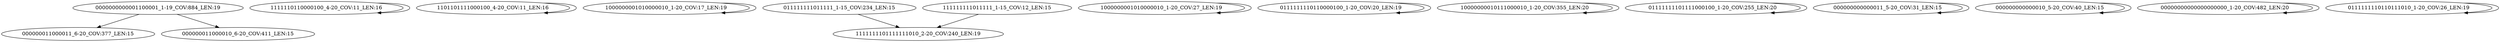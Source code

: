 digraph G {
    "0000000000001100001_1-19_COV:884_LEN:19" -> "000000011000011_6-20_COV:377_LEN:15";
    "0000000000001100001_1-19_COV:884_LEN:19" -> "000000011000010_6-20_COV:411_LEN:15";
    "1111110110000100_4-20_COV:11_LEN:16" -> "1111110110000100_4-20_COV:11_LEN:16";
    "1101101111000100_4-20_COV:11_LEN:16" -> "1101101111000100_4-20_COV:11_LEN:16";
    "1000000001010000010_1-20_COV:17_LEN:19" -> "1000000001010000010_1-20_COV:17_LEN:19";
    "011111111011111_1-15_COV:234_LEN:15" -> "1111111101111111010_2-20_COV:240_LEN:19";
    "1000000001010000010_1-20_COV:27_LEN:19" -> "1000000001010000010_1-20_COV:27_LEN:19";
    "0111111110110000100_1-20_COV:20_LEN:19" -> "0111111110110000100_1-20_COV:20_LEN:19";
    "10000000010111000010_1-20_COV:355_LEN:20" -> "10000000010111000010_1-20_COV:355_LEN:20";
    "01111111101111000100_1-20_COV:255_LEN:20" -> "01111111101111000100_1-20_COV:255_LEN:20";
    "000000000000011_5-20_COV:31_LEN:15" -> "000000000000011_5-20_COV:31_LEN:15";
    "111111111011111_1-15_COV:12_LEN:15" -> "1111111101111111010_2-20_COV:240_LEN:19";
    "000000000000010_5-20_COV:40_LEN:15" -> "000000000000010_5-20_COV:40_LEN:15";
    "00000000000000000000_1-20_COV:482_LEN:20" -> "00000000000000000000_1-20_COV:482_LEN:20";
    "0111111110110111010_1-20_COV:26_LEN:19" -> "0111111110110111010_1-20_COV:26_LEN:19";
}
